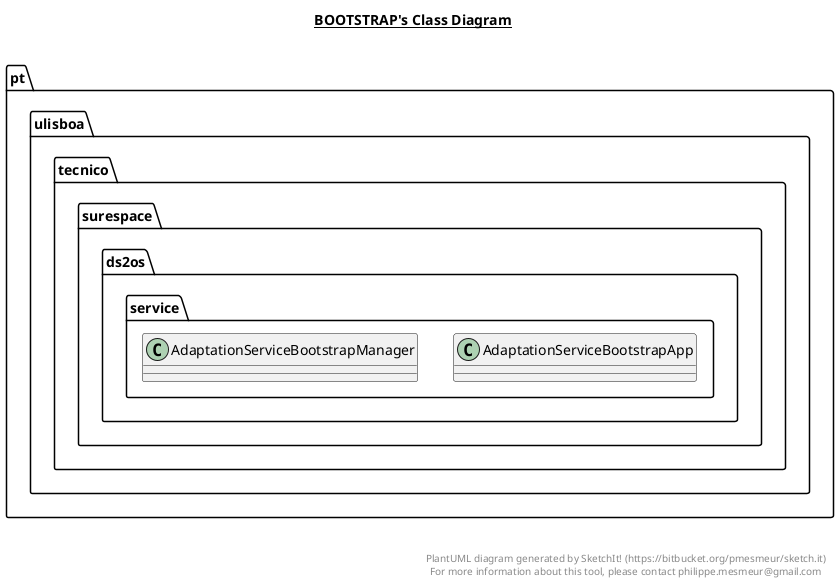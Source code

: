 @startuml

title __BOOTSTRAP's Class Diagram__\n

  namespace pt.ulisboa.tecnico.surespace.ds2os.service {
    class pt.ulisboa.tecnico.surespace.ds2os.service.AdaptationServiceBootstrapApp {
    }
  }
  

  namespace pt.ulisboa.tecnico.surespace.ds2os.service {
    class pt.ulisboa.tecnico.surespace.ds2os.service.AdaptationServiceBootstrapManager {
    }
  }
  



right footer


PlantUML diagram generated by SketchIt! (https://bitbucket.org/pmesmeur/sketch.it)
For more information about this tool, please contact philippe.mesmeur@gmail.com
endfooter

@enduml
